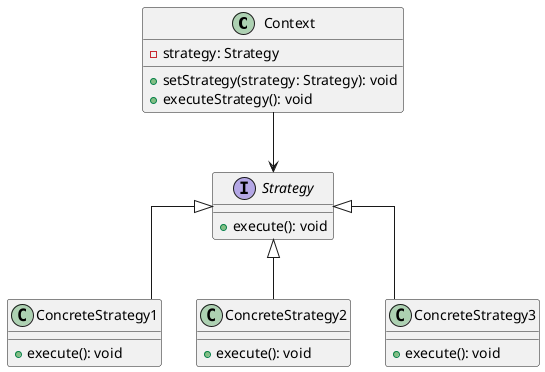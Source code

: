 @startuml
skinparam linetype ortho


class Context {
    - strategy: Strategy
    + setStrategy(strategy: Strategy): void
    + executeStrategy(): void
}

interface Strategy {
    + execute(): void
}

class ConcreteStrategy1 {
    + execute(): void
}

class ConcreteStrategy2 {
    + execute(): void
}

class ConcreteStrategy3 {
    + execute(): void
}

Context --> Strategy

ConcreteStrategy1 -up-|> Strategy
ConcreteStrategy2 -up-|> Strategy
ConcreteStrategy3 -up-|> Strategy


@enduml
